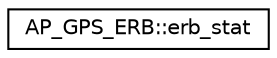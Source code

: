 digraph "Graphical Class Hierarchy"
{
 // INTERACTIVE_SVG=YES
  edge [fontname="Helvetica",fontsize="10",labelfontname="Helvetica",labelfontsize="10"];
  node [fontname="Helvetica",fontsize="10",shape=record];
  rankdir="LR";
  Node1 [label="AP_GPS_ERB::erb_stat",height=0.2,width=0.4,color="black", fillcolor="white", style="filled",URL="$structAP__GPS__ERB_1_1erb__stat.html"];
}
